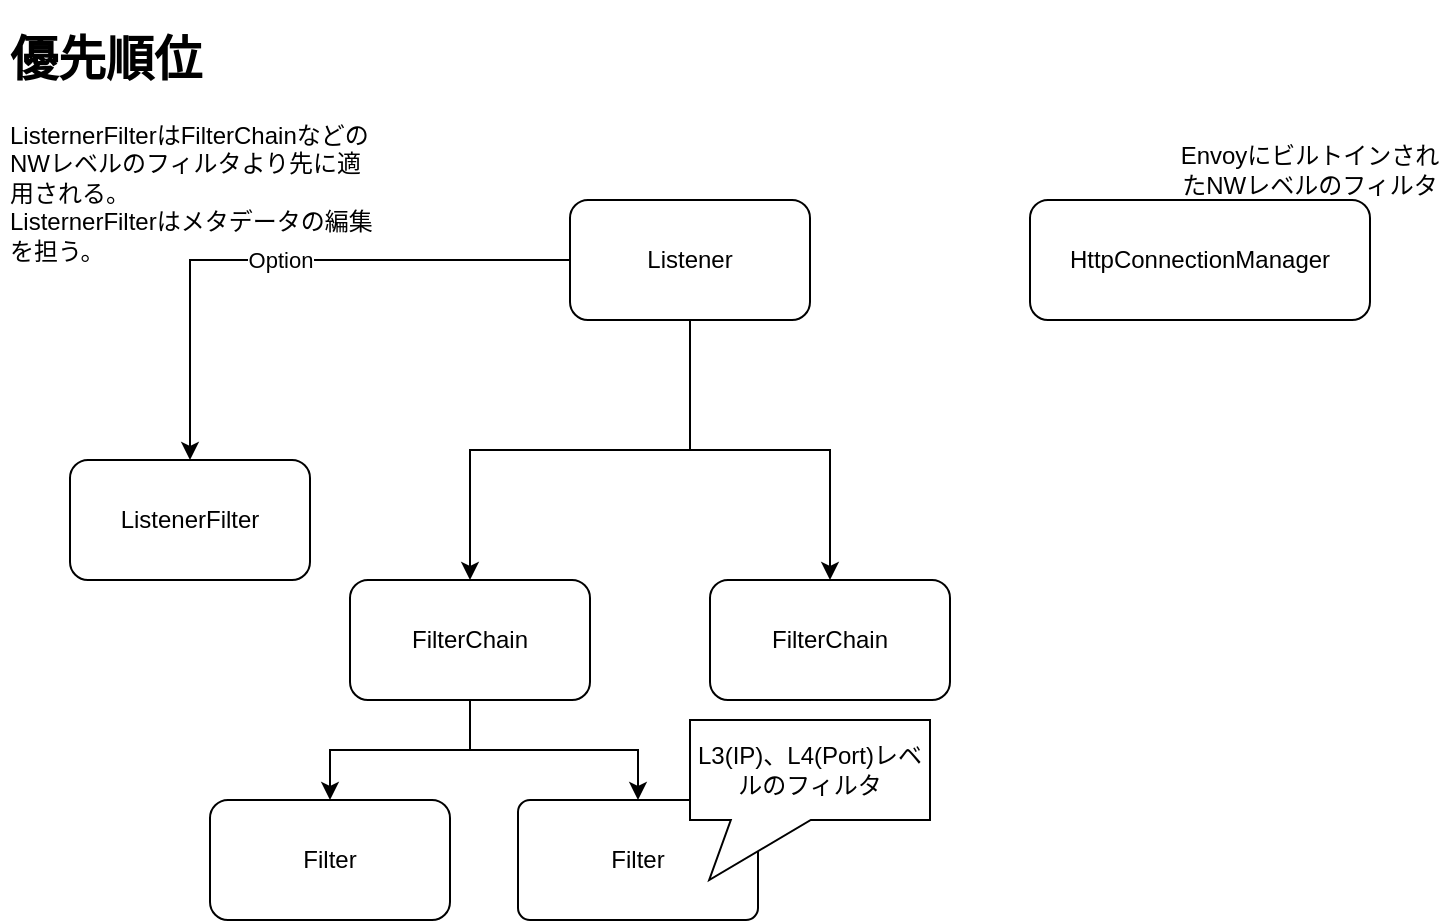 <mxfile version="20.0.1" type="device"><diagram id="jw77dC1Xf5IZ_T1kgOm0" name="Page-1"><mxGraphModel dx="1384" dy="803" grid="1" gridSize="10" guides="1" tooltips="1" connect="1" arrows="1" fold="1" page="1" pageScale="1" pageWidth="827" pageHeight="1169" math="0" shadow="0"><root><mxCell id="0"/><mxCell id="1" parent="0"/><mxCell id="H1pPNLKQNNou3_BZp4TD-7" value="" style="edgeStyle=orthogonalEdgeStyle;rounded=0;orthogonalLoop=1;jettySize=auto;html=1;" edge="1" parent="1" source="H1pPNLKQNNou3_BZp4TD-1" target="H1pPNLKQNNou3_BZp4TD-3"><mxGeometry relative="1" as="geometry"/></mxCell><mxCell id="H1pPNLKQNNou3_BZp4TD-9" style="edgeStyle=orthogonalEdgeStyle;rounded=0;orthogonalLoop=1;jettySize=auto;html=1;exitX=0.5;exitY=1;exitDx=0;exitDy=0;" edge="1" parent="1" source="H1pPNLKQNNou3_BZp4TD-1" target="H1pPNLKQNNou3_BZp4TD-4"><mxGeometry relative="1" as="geometry"/></mxCell><mxCell id="H1pPNLKQNNou3_BZp4TD-15" value="Option" style="edgeStyle=orthogonalEdgeStyle;rounded=0;orthogonalLoop=1;jettySize=auto;html=1;startArrow=none;" edge="1" parent="1" source="H1pPNLKQNNou3_BZp4TD-1" target="H1pPNLKQNNou3_BZp4TD-13"><mxGeometry relative="1" as="geometry"/></mxCell><mxCell id="H1pPNLKQNNou3_BZp4TD-1" value="Listener" style="rounded=1;whiteSpace=wrap;html=1;" vertex="1" parent="1"><mxGeometry x="320" y="140" width="120" height="60" as="geometry"/></mxCell><mxCell id="H1pPNLKQNNou3_BZp4TD-10" style="edgeStyle=orthogonalEdgeStyle;rounded=0;orthogonalLoop=1;jettySize=auto;html=1;" edge="1" parent="1" source="H1pPNLKQNNou3_BZp4TD-3" target="H1pPNLKQNNou3_BZp4TD-5"><mxGeometry relative="1" as="geometry"/></mxCell><mxCell id="H1pPNLKQNNou3_BZp4TD-12" style="edgeStyle=orthogonalEdgeStyle;rounded=0;orthogonalLoop=1;jettySize=auto;html=1;" edge="1" parent="1" source="H1pPNLKQNNou3_BZp4TD-3" target="H1pPNLKQNNou3_BZp4TD-6"><mxGeometry relative="1" as="geometry"/></mxCell><mxCell id="H1pPNLKQNNou3_BZp4TD-3" value="FilterChain" style="rounded=1;whiteSpace=wrap;html=1;" vertex="1" parent="1"><mxGeometry x="210" y="330" width="120" height="60" as="geometry"/></mxCell><mxCell id="H1pPNLKQNNou3_BZp4TD-4" value="FilterChain" style="rounded=1;whiteSpace=wrap;html=1;" vertex="1" parent="1"><mxGeometry x="390" y="330" width="120" height="60" as="geometry"/></mxCell><mxCell id="H1pPNLKQNNou3_BZp4TD-5" value="Filter" style="rounded=1;whiteSpace=wrap;html=1;" vertex="1" parent="1"><mxGeometry x="140" y="440" width="120" height="60" as="geometry"/></mxCell><mxCell id="H1pPNLKQNNou3_BZp4TD-6" value="Filter" style="rounded=1;whiteSpace=wrap;html=1;arcSize=10;" vertex="1" parent="1"><mxGeometry x="294" y="440" width="120" height="60" as="geometry"/></mxCell><mxCell id="H1pPNLKQNNou3_BZp4TD-13" value="ListenerFilter" style="rounded=1;whiteSpace=wrap;html=1;" vertex="1" parent="1"><mxGeometry x="70" y="270" width="120" height="60" as="geometry"/></mxCell><mxCell id="H1pPNLKQNNou3_BZp4TD-16" value="L3(IP)、L4(Port)レベルのフィルタ" style="shape=callout;whiteSpace=wrap;html=1;perimeter=calloutPerimeter;position2=0.08;size=30;position=0.17;base=40;" vertex="1" parent="1"><mxGeometry x="380" y="400" width="120" height="80" as="geometry"/></mxCell><mxCell id="H1pPNLKQNNou3_BZp4TD-17" value="&lt;h1&gt;優先順位&lt;/h1&gt;&lt;div&gt;ListernerFilterはFilterChainなどのNWレベルのフィルタより先に適用される。&lt;/div&gt;&lt;div&gt;ListernerFilterはメタデータの編集を担う。&lt;/div&gt;" style="text;html=1;strokeColor=none;fillColor=none;spacing=5;spacingTop=-20;whiteSpace=wrap;overflow=hidden;rounded=0;" vertex="1" parent="1"><mxGeometry x="35" y="50" width="190" height="130" as="geometry"/></mxCell><mxCell id="H1pPNLKQNNou3_BZp4TD-20" value="HttpConnectionManager" style="rounded=1;whiteSpace=wrap;html=1;" vertex="1" parent="1"><mxGeometry x="550" y="140" width="170" height="60" as="geometry"/></mxCell><mxCell id="H1pPNLKQNNou3_BZp4TD-22" value="EnvoyにビルトインされたNWレベルのフィルタ" style="text;html=1;strokeColor=none;fillColor=none;align=center;verticalAlign=middle;whiteSpace=wrap;rounded=0;" vertex="1" parent="1"><mxGeometry x="620" y="110" width="140" height="30" as="geometry"/></mxCell></root></mxGraphModel></diagram></mxfile>